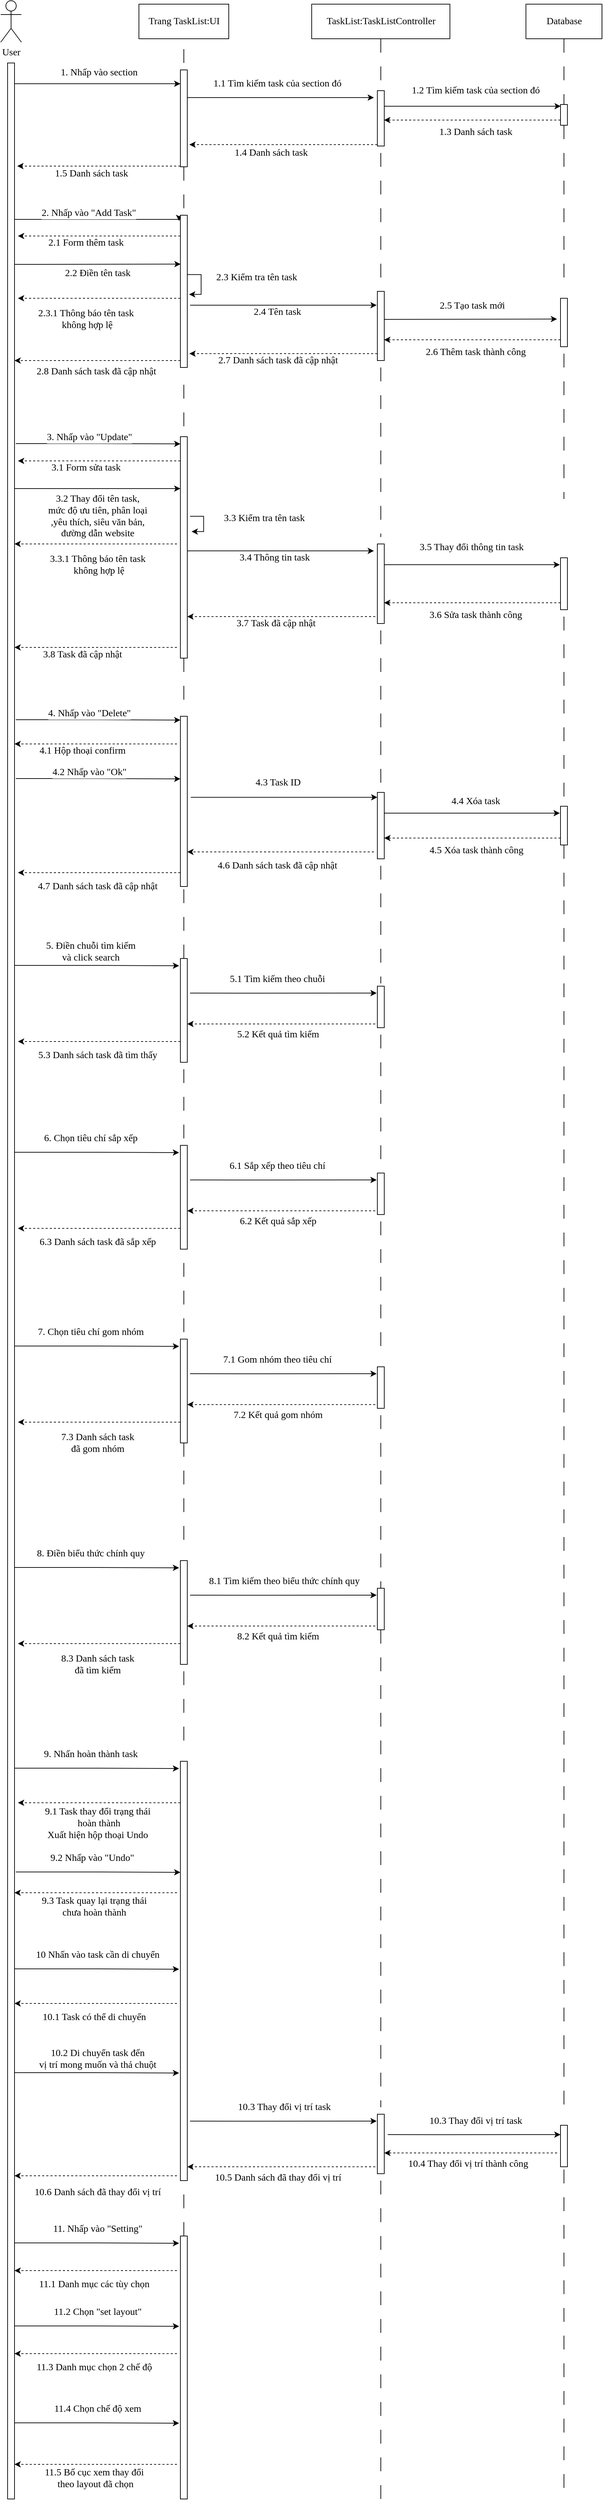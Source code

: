 <mxfile version="13.10.0" type="google"><diagram id="oH6InZsteaYxzevQTh1Y" name="Page-1"><mxGraphModel dx="1323" dy="702" grid="1" gridSize="10" guides="1" tooltips="1" connect="1" arrows="1" fold="1" page="1" pageScale="1" pageWidth="827" pageHeight="1169" math="0" shadow="0"><root><mxCell id="0"/><mxCell id="1" parent="0"/><mxCell id="gBEN8tyaQ1aY2pG-gv04-1" value="User" style="shape=umlActor;verticalLabelPosition=bottom;verticalAlign=top;html=1;outlineConnect=0;fontFamily=Verdana;fontSize=14;" parent="1" vertex="1"><mxGeometry x="140" y="40" width="30" height="60" as="geometry"/></mxCell><mxCell id="gBEN8tyaQ1aY2pG-gv04-9" style="edgeStyle=orthogonalEdgeStyle;rounded=0;orthogonalLoop=1;jettySize=auto;html=1;fontFamily=Verdana;fontSize=14;" parent="1" edge="1"><mxGeometry relative="1" as="geometry"><mxPoint x="400" y="160" as="targetPoint"/><Array as="points"><mxPoint x="260" y="160"/><mxPoint x="260" y="160"/></Array><mxPoint x="160" y="160" as="sourcePoint"/></mxGeometry></mxCell><mxCell id="gBEN8tyaQ1aY2pG-gv04-10" value="1. Nhấp vào section" style="edgeLabel;html=1;align=center;verticalAlign=middle;resizable=0;points=[];fontFamily=Verdana;fontSize=14;" parent="gBEN8tyaQ1aY2pG-gv04-9" vertex="1" connectable="0"><mxGeometry x="-0.185" y="3" relative="1" as="geometry"><mxPoint x="23.33" y="-13.5" as="offset"/></mxGeometry></mxCell><mxCell id="gBEN8tyaQ1aY2pG-gv04-31" style="edgeStyle=orthogonalEdgeStyle;rounded=0;orthogonalLoop=1;jettySize=auto;html=1;entryX=-0.189;entryY=0.038;entryDx=0;entryDy=0;entryPerimeter=0;fontFamily=Verdana;fontSize=14;" parent="1" source="gBEN8tyaQ1aY2pG-gv04-2" target="gBEN8tyaQ1aY2pG-gv04-30" edge="1"><mxGeometry relative="1" as="geometry"><Array as="points"><mxPoint x="280" y="356"/><mxPoint x="280" y="356"/></Array></mxGeometry></mxCell><mxCell id="gBEN8tyaQ1aY2pG-gv04-32" value="2. Nhấp vào &quot;Add Task&quot;" style="edgeLabel;html=1;align=center;verticalAlign=middle;resizable=0;points=[];fontFamily=Verdana;fontSize=14;" parent="gBEN8tyaQ1aY2pG-gv04-31" vertex="1" connectable="0"><mxGeometry x="-0.113" y="-2" relative="1" as="geometry"><mxPoint y="-11.02" as="offset"/></mxGeometry></mxCell><mxCell id="gBEN8tyaQ1aY2pG-gv04-36" style="edgeStyle=orthogonalEdgeStyle;rounded=0;orthogonalLoop=1;jettySize=auto;html=1;entryX=0.033;entryY=0.321;entryDx=0;entryDy=0;entryPerimeter=0;fontFamily=Verdana;fontSize=14;" parent="1" source="gBEN8tyaQ1aY2pG-gv04-2" target="gBEN8tyaQ1aY2pG-gv04-30" edge="1"><mxGeometry relative="1" as="geometry"><Array as="points"><mxPoint x="190" y="421"/><mxPoint x="190" y="421"/></Array></mxGeometry></mxCell><mxCell id="gBEN8tyaQ1aY2pG-gv04-37" value="2.2 Điền tên task" style="edgeLabel;html=1;align=center;verticalAlign=middle;resizable=0;points=[];fontFamily=Verdana;fontSize=14;" parent="gBEN8tyaQ1aY2pG-gv04-36" vertex="1" connectable="0"><mxGeometry x="0.156" y="3" relative="1" as="geometry"><mxPoint x="-19.17" y="15.98" as="offset"/></mxGeometry></mxCell><mxCell id="gBEN8tyaQ1aY2pG-gv04-2" value="" style="html=1;points=[];perimeter=orthogonalPerimeter;fontFamily=Verdana;fontSize=14;" parent="1" vertex="1"><mxGeometry x="150" y="130" width="10" height="3520" as="geometry"/></mxCell><mxCell id="gBEN8tyaQ1aY2pG-gv04-3" value="Trang TaskList:UI" style="html=1;fontFamily=Verdana;fontSize=14;" parent="1" vertex="1"><mxGeometry x="340" y="45" width="130" height="50" as="geometry"/></mxCell><mxCell id="gBEN8tyaQ1aY2pG-gv04-4" value="TaskList:TaskListController" style="html=1;fontFamily=Verdana;fontSize=14;" parent="1" vertex="1"><mxGeometry x="590" y="45" width="200" height="50" as="geometry"/></mxCell><mxCell id="gBEN8tyaQ1aY2pG-gv04-5" value="Database" style="html=1;fontFamily=Verdana;fontSize=14;" parent="1" vertex="1"><mxGeometry x="900" y="45" width="110" height="50" as="geometry"/></mxCell><mxCell id="gBEN8tyaQ1aY2pG-gv04-6" value="" style="line;strokeWidth=1;direction=south;html=1;dashed=1;dashPattern=20 20;fontFamily=Verdana;fontSize=14;" parent="1" vertex="1"><mxGeometry x="400" y="110" width="10" height="20" as="geometry"/></mxCell><mxCell id="gBEN8tyaQ1aY2pG-gv04-16" style="edgeStyle=orthogonalEdgeStyle;rounded=0;orthogonalLoop=1;jettySize=auto;html=1;fontFamily=Verdana;fontSize=14;" parent="1" source="gBEN8tyaQ1aY2pG-gv04-7" edge="1"><mxGeometry relative="1" as="geometry"><mxPoint x="680" y="180" as="targetPoint"/><Array as="points"><mxPoint x="500" y="180"/><mxPoint x="500" y="180"/></Array></mxGeometry></mxCell><mxCell id="gBEN8tyaQ1aY2pG-gv04-17" value="1.1 Tìm kiếm task của&amp;nbsp;section đó" style="edgeLabel;html=1;align=center;verticalAlign=middle;resizable=0;points=[];fontFamily=Verdana;fontSize=14;" parent="gBEN8tyaQ1aY2pG-gv04-16" vertex="1" connectable="0"><mxGeometry x="-0.195" y="-1" relative="1" as="geometry"><mxPoint x="21.67" y="-21" as="offset"/></mxGeometry></mxCell><mxCell id="gBEN8tyaQ1aY2pG-gv04-25" style="edgeStyle=orthogonalEdgeStyle;rounded=0;orthogonalLoop=1;jettySize=auto;html=1;dashed=1;fontFamily=Verdana;fontSize=14;" parent="1" source="gBEN8tyaQ1aY2pG-gv04-7" edge="1"><mxGeometry relative="1" as="geometry"><mxPoint x="164" y="279" as="targetPoint"/><Array as="points"><mxPoint x="340" y="279"/><mxPoint x="340" y="279"/></Array></mxGeometry></mxCell><mxCell id="gBEN8tyaQ1aY2pG-gv04-26" value="1.5 Danh sách task" style="edgeLabel;html=1;align=center;verticalAlign=middle;resizable=0;points=[];fontFamily=Verdana;fontSize=14;" parent="gBEN8tyaQ1aY2pG-gv04-25" vertex="1" connectable="0"><mxGeometry x="0.203" y="-1" relative="1" as="geometry"><mxPoint x="12.5" y="12.02" as="offset"/></mxGeometry></mxCell><mxCell id="gBEN8tyaQ1aY2pG-gv04-7" value="" style="html=1;points=[];perimeter=orthogonalPerimeter;fontFamily=Verdana;fontSize=14;" parent="1" vertex="1"><mxGeometry x="400" y="140" width="10" height="140" as="geometry"/></mxCell><mxCell id="gBEN8tyaQ1aY2pG-gv04-11" value="" style="line;strokeWidth=1;direction=south;html=1;dashed=1;dashPattern=20 20;fontFamily=Verdana;fontSize=14;" parent="1" vertex="1"><mxGeometry x="685" y="95" width="10" height="75" as="geometry"/></mxCell><mxCell id="gBEN8tyaQ1aY2pG-gv04-13" value="" style="line;strokeWidth=1;direction=south;html=1;dashed=1;dashPattern=20 20;fontFamily=Verdana;fontSize=14;" parent="1" vertex="1"><mxGeometry x="950" y="95" width="10" height="95" as="geometry"/></mxCell><mxCell id="gBEN8tyaQ1aY2pG-gv04-19" style="edgeStyle=orthogonalEdgeStyle;rounded=0;orthogonalLoop=1;jettySize=auto;html=1;entryX=0.033;entryY=0.083;entryDx=0;entryDy=0;entryPerimeter=0;fontFamily=Verdana;fontSize=14;" parent="1" source="gBEN8tyaQ1aY2pG-gv04-15" target="gBEN8tyaQ1aY2pG-gv04-18" edge="1"><mxGeometry relative="1" as="geometry"><Array as="points"><mxPoint x="823" y="192"/></Array></mxGeometry></mxCell><mxCell id="gBEN8tyaQ1aY2pG-gv04-20" value="1.2 Tìm kiếm task của section đó" style="edgeLabel;html=1;align=center;verticalAlign=middle;resizable=0;points=[];fontFamily=Verdana;fontSize=14;" parent="gBEN8tyaQ1aY2pG-gv04-19" vertex="1" connectable="0"><mxGeometry x="0.165" y="4" relative="1" as="geometry"><mxPoint x="-16.33" y="-18.5" as="offset"/></mxGeometry></mxCell><mxCell id="gBEN8tyaQ1aY2pG-gv04-23" style="edgeStyle=orthogonalEdgeStyle;rounded=0;orthogonalLoop=1;jettySize=auto;html=1;dashed=1;fontFamily=Verdana;fontSize=14;" parent="1" source="gBEN8tyaQ1aY2pG-gv04-15" edge="1"><mxGeometry relative="1" as="geometry"><mxPoint x="413" y="248" as="targetPoint"/><Array as="points"><mxPoint x="620" y="248"/><mxPoint x="620" y="248"/></Array></mxGeometry></mxCell><mxCell id="gBEN8tyaQ1aY2pG-gv04-24" value="1.4 Danh sách task" style="edgeLabel;html=1;align=center;verticalAlign=middle;resizable=0;points=[];fontFamily=Verdana;fontSize=14;" parent="gBEN8tyaQ1aY2pG-gv04-23" vertex="1" connectable="0"><mxGeometry x="0.137" y="2" relative="1" as="geometry"><mxPoint y="10" as="offset"/></mxGeometry></mxCell><mxCell id="gBEN8tyaQ1aY2pG-gv04-15" value="" style="html=1;points=[];perimeter=orthogonalPerimeter;fontFamily=Verdana;fontSize=14;" parent="1" vertex="1"><mxGeometry x="685" y="170" width="10" height="80" as="geometry"/></mxCell><mxCell id="gBEN8tyaQ1aY2pG-gv04-21" style="edgeStyle=orthogonalEdgeStyle;rounded=0;orthogonalLoop=1;jettySize=auto;html=1;entryX=0.978;entryY=0.531;entryDx=0;entryDy=0;entryPerimeter=0;dashed=1;fontFamily=Verdana;fontSize=14;" parent="1" source="gBEN8tyaQ1aY2pG-gv04-18" target="gBEN8tyaQ1aY2pG-gv04-15" edge="1"><mxGeometry relative="1" as="geometry"><Array as="points"><mxPoint x="823" y="212"/></Array></mxGeometry></mxCell><mxCell id="gBEN8tyaQ1aY2pG-gv04-22" value="1.3 Danh sách task" style="edgeLabel;html=1;align=center;verticalAlign=middle;resizable=0;points=[];fontFamily=Verdana;fontSize=14;" parent="gBEN8tyaQ1aY2pG-gv04-21" vertex="1" connectable="0"><mxGeometry x="-0.167" y="2" relative="1" as="geometry"><mxPoint x="-16.33" y="15.5" as="offset"/></mxGeometry></mxCell><mxCell id="gBEN8tyaQ1aY2pG-gv04-18" value="" style="html=1;points=[];perimeter=orthogonalPerimeter;fontFamily=Verdana;fontSize=14;" parent="1" vertex="1"><mxGeometry x="950" y="190" width="10" height="30" as="geometry"/></mxCell><mxCell id="gBEN8tyaQ1aY2pG-gv04-27" value="" style="line;strokeWidth=1;direction=south;html=1;dashed=1;dashPattern=20 20;fontFamily=Verdana;fontSize=14;" parent="1" vertex="1"><mxGeometry x="400" y="280" width="10" height="75" as="geometry"/></mxCell><mxCell id="gBEN8tyaQ1aY2pG-gv04-28" value="" style="line;strokeWidth=1;direction=south;html=1;dashed=1;dashPattern=20 20;fontFamily=Verdana;fontSize=14;" parent="1" vertex="1"><mxGeometry x="685" y="260" width="10" height="180" as="geometry"/></mxCell><mxCell id="gBEN8tyaQ1aY2pG-gv04-29" value="" style="line;strokeWidth=1;direction=south;html=1;dashed=1;dashPattern=20 20;fontFamily=Verdana;fontSize=14;" parent="1" vertex="1"><mxGeometry x="950" y="220" width="10" height="230" as="geometry"/></mxCell><mxCell id="gBEN8tyaQ1aY2pG-gv04-34" style="edgeStyle=orthogonalEdgeStyle;rounded=0;orthogonalLoop=1;jettySize=auto;html=1;dashed=1;fontFamily=Verdana;fontSize=14;" parent="1" source="gBEN8tyaQ1aY2pG-gv04-30" edge="1"><mxGeometry relative="1" as="geometry"><mxPoint x="165" y="380" as="targetPoint"/><Array as="points"><mxPoint x="165" y="380"/></Array></mxGeometry></mxCell><mxCell id="gBEN8tyaQ1aY2pG-gv04-35" value="2.1 Form thêm task" style="edgeLabel;html=1;align=center;verticalAlign=middle;resizable=0;points=[];fontFamily=Verdana;fontSize=14;" parent="gBEN8tyaQ1aY2pG-gv04-34" vertex="1" connectable="0"><mxGeometry x="0.164" y="2" relative="1" as="geometry"><mxPoint y="8" as="offset"/></mxGeometry></mxCell><mxCell id="gBEN8tyaQ1aY2pG-gv04-43" style="edgeStyle=orthogonalEdgeStyle;rounded=0;orthogonalLoop=1;jettySize=auto;html=1;fontFamily=Verdana;fontSize=14;" parent="1" edge="1"><mxGeometry relative="1" as="geometry"><mxPoint x="684" y="480" as="targetPoint"/><Array as="points"><mxPoint x="484" y="480"/><mxPoint x="484" y="480"/></Array><mxPoint x="414" y="480" as="sourcePoint"/></mxGeometry></mxCell><mxCell id="gBEN8tyaQ1aY2pG-gv04-44" value="2.4 Tên task" style="edgeLabel;html=1;align=center;verticalAlign=middle;resizable=0;points=[];fontFamily=Verdana;fontSize=14;" parent="gBEN8tyaQ1aY2pG-gv04-43" vertex="1" connectable="0"><mxGeometry x="-0.125" y="3" relative="1" as="geometry"><mxPoint x="7.5" y="13" as="offset"/></mxGeometry></mxCell><mxCell id="gBEN8tyaQ1aY2pG-gv04-48" style="edgeStyle=orthogonalEdgeStyle;rounded=0;orthogonalLoop=1;jettySize=auto;html=1;dashed=1;fontFamily=Verdana;fontSize=14;" parent="1" edge="1"><mxGeometry relative="1" as="geometry"><mxPoint x="160" y="560" as="targetPoint"/><Array as="points"><mxPoint x="346" y="560"/><mxPoint x="346" y="560"/></Array><mxPoint x="400" y="560" as="sourcePoint"/></mxGeometry></mxCell><mxCell id="gBEN8tyaQ1aY2pG-gv04-49" value="2.8 Danh sách task đã cập nhật" style="edgeLabel;html=1;align=center;verticalAlign=middle;resizable=0;points=[];fontFamily=Verdana;fontSize=14;" parent="gBEN8tyaQ1aY2pG-gv04-48" vertex="1" connectable="0"><mxGeometry x="0.1" y="2" relative="1" as="geometry"><mxPoint x="10" y="14.09" as="offset"/></mxGeometry></mxCell><mxCell id="gBEN8tyaQ1aY2pG-gv04-30" value="" style="html=1;points=[];perimeter=orthogonalPerimeter;fontFamily=Verdana;fontSize=14;" parent="1" vertex="1"><mxGeometry x="400" y="350" width="10" height="220" as="geometry"/></mxCell><mxCell id="gBEN8tyaQ1aY2pG-gv04-38" style="edgeStyle=orthogonalEdgeStyle;rounded=0;orthogonalLoop=1;jettySize=auto;html=1;exitX=1.033;exitY=0.39;exitDx=0;exitDy=0;exitPerimeter=0;entryX=1.256;entryY=0.52;entryDx=0;entryDy=0;entryPerimeter=0;fontFamily=Verdana;fontSize=14;" parent="1" source="gBEN8tyaQ1aY2pG-gv04-30" target="gBEN8tyaQ1aY2pG-gv04-30" edge="1"><mxGeometry relative="1" as="geometry"><Array as="points"><mxPoint x="430" y="436"/><mxPoint x="430" y="464"/></Array></mxGeometry></mxCell><mxCell id="gBEN8tyaQ1aY2pG-gv04-39" value="2.3 Kiểm tra tên task" style="edgeLabel;html=1;align=center;verticalAlign=middle;resizable=0;points=[];fontFamily=Verdana;fontSize=14;" parent="gBEN8tyaQ1aY2pG-gv04-38" vertex="1" connectable="0"><mxGeometry x="-0.424" y="-3" relative="1" as="geometry"><mxPoint x="80.67" y="1.2" as="offset"/></mxGeometry></mxCell><mxCell id="gBEN8tyaQ1aY2pG-gv04-45" style="edgeStyle=orthogonalEdgeStyle;rounded=0;orthogonalLoop=1;jettySize=auto;html=1;fontFamily=Verdana;fontSize=14;" parent="1" edge="1"><mxGeometry relative="1" as="geometry"><mxPoint x="945" y="500" as="targetPoint"/><Array as="points"><mxPoint x="945" y="500"/></Array><mxPoint x="695" y="500.5" as="sourcePoint"/></mxGeometry></mxCell><mxCell id="gBEN8tyaQ1aY2pG-gv04-47" value="2.5 Tạo task mới" style="edgeLabel;html=1;align=center;verticalAlign=middle;resizable=0;points=[];fontFamily=Verdana;fontSize=14;" parent="gBEN8tyaQ1aY2pG-gv04-45" vertex="1" connectable="0"><mxGeometry x="-0.096" y="-1" relative="1" as="geometry"><mxPoint x="14" y="-21" as="offset"/></mxGeometry></mxCell><mxCell id="gBEN8tyaQ1aY2pG-gv04-40" value="" style="html=1;points=[];perimeter=orthogonalPerimeter;fontFamily=Verdana;fontSize=14;" parent="1" vertex="1"><mxGeometry x="685" y="460" width="10" height="100" as="geometry"/></mxCell><mxCell id="gBEN8tyaQ1aY2pG-gv04-41" value="" style="html=1;points=[];perimeter=orthogonalPerimeter;fontFamily=Verdana;fontSize=14;" parent="1" vertex="1"><mxGeometry x="950" y="470" width="10" height="70" as="geometry"/></mxCell><mxCell id="gBEN8tyaQ1aY2pG-gv04-50" value="" style="line;strokeWidth=1;direction=south;html=1;dashed=1;dashPattern=20 20;fontFamily=Verdana;fontSize=14;" parent="1" vertex="1"><mxGeometry x="400" y="595" width="10" height="75" as="geometry"/></mxCell><mxCell id="gBEN8tyaQ1aY2pG-gv04-51" value="" style="line;strokeWidth=1;direction=south;html=1;dashed=1;dashPattern=20 20;fontFamily=Verdana;fontSize=14;" parent="1" vertex="1"><mxGeometry x="685" y="570" width="10" height="245" as="geometry"/></mxCell><mxCell id="gBEN8tyaQ1aY2pG-gv04-52" value="" style="line;strokeWidth=1;direction=south;html=1;dashed=1;dashPattern=20 20;fontFamily=Verdana;fontSize=14;" parent="1" vertex="1"><mxGeometry x="950" y="550" width="10" height="210" as="geometry"/></mxCell><mxCell id="gBEN8tyaQ1aY2pG-gv04-53" value="" style="html=1;points=[];perimeter=orthogonalPerimeter;fontFamily=Verdana;fontSize=14;" parent="1" vertex="1"><mxGeometry x="400" y="670" width="10" height="320" as="geometry"/></mxCell><mxCell id="gBEN8tyaQ1aY2pG-gv04-54" style="edgeStyle=orthogonalEdgeStyle;rounded=0;orthogonalLoop=1;jettySize=auto;html=1;entryX=-0.189;entryY=0.038;entryDx=0;entryDy=0;entryPerimeter=0;fontFamily=Verdana;fontSize=14;" parent="1" edge="1"><mxGeometry relative="1" as="geometry"><mxPoint x="161.89" y="680.0" as="sourcePoint"/><mxPoint x="400.0" y="680.46" as="targetPoint"/><Array as="points"><mxPoint x="281.89" y="680"/><mxPoint x="281.89" y="680"/></Array></mxGeometry></mxCell><mxCell id="gBEN8tyaQ1aY2pG-gv04-55" value="3. Nhấp vào &quot;Update&quot;" style="edgeLabel;html=1;align=center;verticalAlign=middle;resizable=0;points=[];fontFamily=Verdana;fontSize=14;" parent="gBEN8tyaQ1aY2pG-gv04-54" vertex="1" connectable="0"><mxGeometry x="-0.113" y="-2" relative="1" as="geometry"><mxPoint y="-11.02" as="offset"/></mxGeometry></mxCell><mxCell id="gBEN8tyaQ1aY2pG-gv04-56" style="edgeStyle=orthogonalEdgeStyle;rounded=0;orthogonalLoop=1;jettySize=auto;html=1;dashed=1;fontFamily=Verdana;fontSize=14;" parent="1" edge="1"><mxGeometry relative="1" as="geometry"><mxPoint x="400" y="705" as="sourcePoint"/><mxPoint x="165" y="705" as="targetPoint"/><Array as="points"><mxPoint x="165" y="705"/></Array></mxGeometry></mxCell><mxCell id="gBEN8tyaQ1aY2pG-gv04-57" value="3.1 Form sửa task" style="edgeLabel;html=1;align=center;verticalAlign=middle;resizable=0;points=[];fontFamily=Verdana;fontSize=14;" parent="gBEN8tyaQ1aY2pG-gv04-56" vertex="1" connectable="0"><mxGeometry x="0.164" y="2" relative="1" as="geometry"><mxPoint y="8" as="offset"/></mxGeometry></mxCell><mxCell id="gBEN8tyaQ1aY2pG-gv04-58" style="edgeStyle=orthogonalEdgeStyle;rounded=0;orthogonalLoop=1;jettySize=auto;html=1;entryX=0.033;entryY=0.321;entryDx=0;entryDy=0;entryPerimeter=0;fontFamily=Verdana;fontSize=14;" parent="1" edge="1"><mxGeometry relative="1" as="geometry"><mxPoint x="159.67" y="745.013" as="sourcePoint"/><mxPoint x="400.0" y="745" as="targetPoint"/><Array as="points"><mxPoint x="229.67" y="745.43"/></Array></mxGeometry></mxCell><mxCell id="gBEN8tyaQ1aY2pG-gv04-59" value="3.2 Thay đổi tên task, &lt;br&gt;mức độ ưu tiên, phân loại&lt;br style=&quot;font-size: 14px&quot;&gt;,yêu thích, siêu văn bản, &lt;br&gt;đường dẫn website" style="edgeLabel;html=1;align=center;verticalAlign=middle;resizable=0;points=[];fontFamily=Verdana;fontSize=14;" parent="gBEN8tyaQ1aY2pG-gv04-58" vertex="1" connectable="0"><mxGeometry x="0.156" y="3" relative="1" as="geometry"><mxPoint x="-19.17" y="43" as="offset"/></mxGeometry></mxCell><mxCell id="gBEN8tyaQ1aY2pG-gv04-60" style="edgeStyle=orthogonalEdgeStyle;rounded=0;orthogonalLoop=1;jettySize=auto;html=1;exitX=1.033;exitY=0.39;exitDx=0;exitDy=0;exitPerimeter=0;entryX=1.256;entryY=0.52;entryDx=0;entryDy=0;entryPerimeter=0;fontFamily=Verdana;fontSize=14;" parent="1" edge="1"><mxGeometry relative="1" as="geometry"><mxPoint x="414.0" y="785" as="sourcePoint"/><mxPoint x="416.23" y="807.1" as="targetPoint"/><Array as="points"><mxPoint x="433.67" y="784.7"/><mxPoint x="433.67" y="806.7"/></Array></mxGeometry></mxCell><mxCell id="gBEN8tyaQ1aY2pG-gv04-61" value="3.3 Kiểm tra tên task" style="edgeLabel;html=1;align=center;verticalAlign=middle;resizable=0;points=[];fontFamily=Verdana;fontSize=14;" parent="gBEN8tyaQ1aY2pG-gv04-60" vertex="1" connectable="0"><mxGeometry x="-0.424" y="-3" relative="1" as="geometry"><mxPoint x="89.33" y="-0.5" as="offset"/></mxGeometry></mxCell><mxCell id="gBEN8tyaQ1aY2pG-gv04-62" style="edgeStyle=orthogonalEdgeStyle;rounded=0;orthogonalLoop=1;jettySize=auto;html=1;fontFamily=Verdana;fontSize=14;" parent="1" edge="1"><mxGeometry relative="1" as="geometry"><mxPoint x="410" y="835.01" as="sourcePoint"/><mxPoint x="680" y="835" as="targetPoint"/><Array as="points"><mxPoint x="480" y="835.01"/><mxPoint x="480" y="835.01"/></Array></mxGeometry></mxCell><mxCell id="gBEN8tyaQ1aY2pG-gv04-63" value="3.4 Thông tin task" style="edgeLabel;html=1;align=center;verticalAlign=middle;resizable=0;points=[];fontFamily=Verdana;fontSize=14;" parent="gBEN8tyaQ1aY2pG-gv04-62" vertex="1" connectable="0"><mxGeometry x="-0.125" y="3" relative="1" as="geometry"><mxPoint x="7.5" y="13" as="offset"/></mxGeometry></mxCell><mxCell id="gBEN8tyaQ1aY2pG-gv04-66" value="" style="html=1;points=[];perimeter=orthogonalPerimeter;fontFamily=Verdana;fontSize=14;" parent="1" vertex="1"><mxGeometry x="685" y="825" width="10" height="115" as="geometry"/></mxCell><mxCell id="gBEN8tyaQ1aY2pG-gv04-67" value="" style="html=1;points=[];perimeter=orthogonalPerimeter;fontFamily=Verdana;fontSize=14;" parent="1" vertex="1"><mxGeometry x="950" y="845" width="10" height="75" as="geometry"/></mxCell><mxCell id="gBEN8tyaQ1aY2pG-gv04-69" style="edgeStyle=orthogonalEdgeStyle;rounded=0;orthogonalLoop=1;jettySize=auto;html=1;fontFamily=Verdana;fontSize=14;" parent="1" edge="1"><mxGeometry relative="1" as="geometry"><mxPoint x="695" y="855" as="sourcePoint"/><mxPoint x="949" y="855" as="targetPoint"/><Array as="points"><mxPoint x="949" y="855"/></Array></mxGeometry></mxCell><mxCell id="gBEN8tyaQ1aY2pG-gv04-70" value="3.5 Thay đổi thông tin task" style="edgeLabel;html=1;align=center;verticalAlign=middle;resizable=0;points=[];fontFamily=Verdana;fontSize=14;" parent="gBEN8tyaQ1aY2pG-gv04-69" vertex="1" connectable="0"><mxGeometry x="-0.096" y="-1" relative="1" as="geometry"><mxPoint x="10.35" y="-26" as="offset"/></mxGeometry></mxCell><mxCell id="gBEN8tyaQ1aY2pG-gv04-71" style="edgeStyle=orthogonalEdgeStyle;rounded=0;orthogonalLoop=1;jettySize=auto;html=1;dashed=1;fontFamily=Verdana;fontSize=14;" parent="1" edge="1"><mxGeometry relative="1" as="geometry"><mxPoint x="395" y="974.5" as="sourcePoint"/><mxPoint x="160" y="974.5" as="targetPoint"/><Array as="points"><mxPoint x="160" y="974.5"/></Array></mxGeometry></mxCell><mxCell id="gBEN8tyaQ1aY2pG-gv04-72" value="3.8 Task đã cập nhật" style="edgeLabel;html=1;align=center;verticalAlign=middle;resizable=0;points=[];fontFamily=Verdana;fontSize=14;" parent="gBEN8tyaQ1aY2pG-gv04-71" vertex="1" connectable="0"><mxGeometry x="0.164" y="2" relative="1" as="geometry"><mxPoint y="8" as="offset"/></mxGeometry></mxCell><mxCell id="gBEN8tyaQ1aY2pG-gv04-73" value="" style="line;strokeWidth=1;direction=south;html=1;dashed=1;dashPattern=20 20;fontFamily=Verdana;fontSize=14;" parent="1" vertex="1"><mxGeometry x="400" y="990" width="10" height="75" as="geometry"/></mxCell><mxCell id="gBEN8tyaQ1aY2pG-gv04-74" value="" style="html=1;points=[];perimeter=orthogonalPerimeter;fontFamily=Verdana;fontSize=14;" parent="1" vertex="1"><mxGeometry x="400" y="1074.02" width="10" height="245.98" as="geometry"/></mxCell><mxCell id="gBEN8tyaQ1aY2pG-gv04-75" style="edgeStyle=orthogonalEdgeStyle;rounded=0;orthogonalLoop=1;jettySize=auto;html=1;entryX=-0.189;entryY=0.038;entryDx=0;entryDy=0;entryPerimeter=0;fontFamily=Verdana;fontSize=14;" parent="1" edge="1"><mxGeometry relative="1" as="geometry"><mxPoint x="161.89" y="1079.02" as="sourcePoint"/><mxPoint x="400" y="1079.48" as="targetPoint"/><Array as="points"><mxPoint x="281.89" y="1079.02"/><mxPoint x="281.89" y="1079.02"/></Array></mxGeometry></mxCell><mxCell id="gBEN8tyaQ1aY2pG-gv04-76" value="4. Nhấp vào &quot;Delete&quot;" style="edgeLabel;html=1;align=center;verticalAlign=middle;resizable=0;points=[];fontFamily=Verdana;fontSize=14;" parent="gBEN8tyaQ1aY2pG-gv04-75" vertex="1" connectable="0"><mxGeometry x="-0.113" y="-2" relative="1" as="geometry"><mxPoint y="-11.02" as="offset"/></mxGeometry></mxCell><mxCell id="gBEN8tyaQ1aY2pG-gv04-77" style="edgeStyle=orthogonalEdgeStyle;rounded=0;orthogonalLoop=1;jettySize=auto;html=1;dashed=1;fontFamily=Verdana;fontSize=14;" parent="1" edge="1"><mxGeometry relative="1" as="geometry"><mxPoint x="395" y="1114.02" as="sourcePoint"/><mxPoint x="160" y="1114.02" as="targetPoint"/><Array as="points"><mxPoint x="160" y="1114.02"/></Array></mxGeometry></mxCell><mxCell id="gBEN8tyaQ1aY2pG-gv04-78" value="4.1 Hộp thoại confirm" style="edgeLabel;html=1;align=center;verticalAlign=middle;resizable=0;points=[];fontFamily=Verdana;fontSize=14;" parent="gBEN8tyaQ1aY2pG-gv04-77" vertex="1" connectable="0"><mxGeometry x="0.164" y="2" relative="1" as="geometry"><mxPoint y="8" as="offset"/></mxGeometry></mxCell><mxCell id="gBEN8tyaQ1aY2pG-gv04-79" style="edgeStyle=orthogonalEdgeStyle;rounded=0;orthogonalLoop=1;jettySize=auto;html=1;entryX=-0.189;entryY=0.038;entryDx=0;entryDy=0;entryPerimeter=0;fontFamily=Verdana;fontSize=14;" parent="1" edge="1"><mxGeometry relative="1" as="geometry"><mxPoint x="161.89" y="1164.02" as="sourcePoint"/><mxPoint x="400" y="1164.48" as="targetPoint"/><Array as="points"><mxPoint x="281.89" y="1164.02"/><mxPoint x="281.89" y="1164.02"/></Array></mxGeometry></mxCell><mxCell id="gBEN8tyaQ1aY2pG-gv04-80" value="4.2 Nhấp vào &quot;Ok&quot;" style="edgeLabel;html=1;align=center;verticalAlign=middle;resizable=0;points=[];fontFamily=Verdana;fontSize=14;" parent="gBEN8tyaQ1aY2pG-gv04-79" vertex="1" connectable="0"><mxGeometry x="-0.113" y="-2" relative="1" as="geometry"><mxPoint y="-11.02" as="offset"/></mxGeometry></mxCell><mxCell id="en__77beJ7SvEC3r9XGY-1" style="edgeStyle=orthogonalEdgeStyle;rounded=0;orthogonalLoop=1;jettySize=auto;html=1;fontFamily=Verdana;fontSize=14;" parent="1" edge="1"><mxGeometry relative="1" as="geometry"><mxPoint x="415" y="1191.11" as="sourcePoint"/><mxPoint x="685" y="1191.1" as="targetPoint"/><Array as="points"><mxPoint x="485" y="1191.11"/><mxPoint x="485" y="1191.11"/></Array></mxGeometry></mxCell><mxCell id="en__77beJ7SvEC3r9XGY-2" value="4.3 Task ID" style="edgeLabel;html=1;align=center;verticalAlign=middle;resizable=0;points=[];fontFamily=Verdana;fontSize=14;" parent="en__77beJ7SvEC3r9XGY-1" vertex="1" connectable="0"><mxGeometry x="-0.125" y="3" relative="1" as="geometry"><mxPoint x="7.5" y="-18.1" as="offset"/></mxGeometry></mxCell><mxCell id="en__77beJ7SvEC3r9XGY-3" value="" style="line;strokeWidth=1;direction=south;html=1;dashed=1;dashPattern=20 20;fontFamily=Verdana;fontSize=14;" parent="1" vertex="1"><mxGeometry x="685" y="950" width="10" height="234.02" as="geometry"/></mxCell><mxCell id="en__77beJ7SvEC3r9XGY-5" value="" style="html=1;points=[];perimeter=orthogonalPerimeter;fontFamily=Verdana;fontSize=14;" parent="1" vertex="1"><mxGeometry x="685" y="1184.02" width="10" height="95.98" as="geometry"/></mxCell><mxCell id="en__77beJ7SvEC3r9XGY-6" style="edgeStyle=orthogonalEdgeStyle;rounded=0;orthogonalLoop=1;jettySize=auto;html=1;fontFamily=Verdana;fontSize=14;" parent="1" edge="1"><mxGeometry relative="1" as="geometry"><mxPoint x="695" y="1214.02" as="sourcePoint"/><mxPoint x="949" y="1214.02" as="targetPoint"/><Array as="points"><mxPoint x="949" y="1214.02"/></Array></mxGeometry></mxCell><mxCell id="en__77beJ7SvEC3r9XGY-7" value="4.4 Xóa task" style="edgeLabel;html=1;align=center;verticalAlign=middle;resizable=0;points=[];fontFamily=Verdana;fontSize=14;" parent="en__77beJ7SvEC3r9XGY-6" vertex="1" connectable="0"><mxGeometry x="-0.096" y="-1" relative="1" as="geometry"><mxPoint x="17" y="-18" as="offset"/></mxGeometry></mxCell><mxCell id="en__77beJ7SvEC3r9XGY-8" value="" style="html=1;points=[];perimeter=orthogonalPerimeter;fontFamily=Verdana;fontSize=14;" parent="1" vertex="1"><mxGeometry x="950" y="1204.02" width="10" height="55.98" as="geometry"/></mxCell><mxCell id="en__77beJ7SvEC3r9XGY-9" value="" style="line;strokeWidth=1;direction=south;html=1;dashed=1;dashPattern=20 20;fontFamily=Verdana;fontSize=14;" parent="1" vertex="1"><mxGeometry x="950" y="930" width="10" height="270" as="geometry"/></mxCell><mxCell id="en__77beJ7SvEC3r9XGY-10" style="edgeStyle=orthogonalEdgeStyle;rounded=0;orthogonalLoop=1;jettySize=auto;html=1;dashed=1;fontFamily=Verdana;fontSize=14;" parent="1" edge="1"><mxGeometry relative="1" as="geometry"><mxPoint x="400" y="1300.02" as="sourcePoint"/><mxPoint x="165" y="1300.02" as="targetPoint"/><Array as="points"><mxPoint x="165" y="1300.02"/></Array></mxGeometry></mxCell><mxCell id="en__77beJ7SvEC3r9XGY-11" value="4.7 Danh sách task đã cập nhật" style="edgeLabel;html=1;align=center;verticalAlign=middle;resizable=0;points=[];fontFamily=Verdana;fontSize=14;" parent="en__77beJ7SvEC3r9XGY-10" vertex="1" connectable="0"><mxGeometry x="0.164" y="2" relative="1" as="geometry"><mxPoint x="16.67" y="18" as="offset"/></mxGeometry></mxCell><mxCell id="en__77beJ7SvEC3r9XGY-12" value="" style="line;strokeWidth=1;direction=south;html=1;dashed=1;dashPattern=20 20;fontFamily=Verdana;fontSize=14;" parent="1" vertex="1"><mxGeometry x="400" y="1324.04" width="10" height="100" as="geometry"/></mxCell><mxCell id="en__77beJ7SvEC3r9XGY-13" value="" style="line;strokeWidth=1;direction=south;html=1;dashed=1;dashPattern=20 20;fontFamily=Verdana;fontSize=14;" parent="1" vertex="1"><mxGeometry x="685" y="1290" width="10" height="170" as="geometry"/></mxCell><mxCell id="en__77beJ7SvEC3r9XGY-14" value="" style="line;strokeWidth=1;direction=south;html=1;dashed=1;dashPattern=20 20;fontFamily=Verdana;fontSize=14;" parent="1" vertex="1"><mxGeometry x="950" y="1260" width="10" height="1840" as="geometry"/></mxCell><mxCell id="en__77beJ7SvEC3r9XGY-15" value="" style="html=1;points=[];perimeter=orthogonalPerimeter;fontFamily=Verdana;fontSize=14;" parent="1" vertex="1"><mxGeometry x="400" y="1424.04" width="10" height="150" as="geometry"/></mxCell><mxCell id="en__77beJ7SvEC3r9XGY-16" style="edgeStyle=orthogonalEdgeStyle;rounded=0;orthogonalLoop=1;jettySize=auto;html=1;entryX=-0.189;entryY=0.038;entryDx=0;entryDy=0;entryPerimeter=0;fontFamily=Verdana;fontSize=14;" parent="1" edge="1"><mxGeometry relative="1" as="geometry"><mxPoint x="160.0" y="1434.04" as="sourcePoint"/><mxPoint x="398.11" y="1434.5" as="targetPoint"/><Array as="points"><mxPoint x="280" y="1434.04"/><mxPoint x="280" y="1434.04"/></Array></mxGeometry></mxCell><mxCell id="en__77beJ7SvEC3r9XGY-17" value="5. Điền chuỗi tìm kiếm &lt;br&gt;và click search" style="edgeLabel;html=1;align=center;verticalAlign=middle;resizable=0;points=[];fontFamily=Verdana;fontSize=14;" parent="en__77beJ7SvEC3r9XGY-16" vertex="1" connectable="0"><mxGeometry x="-0.113" y="-2" relative="1" as="geometry"><mxPoint x="4.17" y="-22" as="offset"/></mxGeometry></mxCell><mxCell id="en__77beJ7SvEC3r9XGY-19" style="edgeStyle=orthogonalEdgeStyle;rounded=0;orthogonalLoop=1;jettySize=auto;html=1;fontFamily=Verdana;fontSize=14;" parent="1" edge="1"><mxGeometry relative="1" as="geometry"><mxPoint x="414" y="1474.05" as="sourcePoint"/><mxPoint x="684" y="1474.04" as="targetPoint"/><Array as="points"><mxPoint x="484" y="1474.05"/><mxPoint x="484" y="1474.05"/></Array></mxGeometry></mxCell><mxCell id="en__77beJ7SvEC3r9XGY-20" value="5.1 Tìm kiếm theo chuỗi" style="edgeLabel;html=1;align=center;verticalAlign=middle;resizable=0;points=[];fontFamily=Verdana;fontSize=14;" parent="en__77beJ7SvEC3r9XGY-19" vertex="1" connectable="0"><mxGeometry x="-0.125" y="3" relative="1" as="geometry"><mxPoint x="7.5" y="-17" as="offset"/></mxGeometry></mxCell><mxCell id="en__77beJ7SvEC3r9XGY-21" value="" style="html=1;points=[];perimeter=orthogonalPerimeter;fontFamily=Verdana;fontSize=14;" parent="1" vertex="1"><mxGeometry x="685" y="1464.04" width="10" height="60" as="geometry"/></mxCell><mxCell id="en__77beJ7SvEC3r9XGY-24" style="edgeStyle=orthogonalEdgeStyle;rounded=0;orthogonalLoop=1;jettySize=auto;html=1;dashed=1;fontFamily=Verdana;fontSize=14;" parent="1" edge="1"><mxGeometry relative="1" as="geometry"><mxPoint x="410" y="1518.62" as="targetPoint"/><Array as="points"><mxPoint x="617" y="1518.62"/><mxPoint x="617" y="1518.62"/></Array><mxPoint x="682" y="1518.62" as="sourcePoint"/></mxGeometry></mxCell><mxCell id="en__77beJ7SvEC3r9XGY-25" value="5.2 Kết quả tìm kiếm" style="edgeLabel;html=1;align=center;verticalAlign=middle;resizable=0;points=[];fontFamily=Verdana;fontSize=14;" parent="en__77beJ7SvEC3r9XGY-24" vertex="1" connectable="0"><mxGeometry x="0.137" y="2" relative="1" as="geometry"><mxPoint x="13" y="13.42" as="offset"/></mxGeometry></mxCell><mxCell id="en__77beJ7SvEC3r9XGY-27" style="edgeStyle=orthogonalEdgeStyle;rounded=0;orthogonalLoop=1;jettySize=auto;html=1;dashed=1;fontFamily=Verdana;fontSize=14;" parent="1" edge="1"><mxGeometry relative="1" as="geometry"><mxPoint x="400" y="1544.04" as="sourcePoint"/><mxPoint x="165" y="1544.04" as="targetPoint"/><Array as="points"><mxPoint x="165" y="1544.04"/></Array></mxGeometry></mxCell><mxCell id="en__77beJ7SvEC3r9XGY-28" value="5.3 Danh sách task đã tìm thấy" style="edgeLabel;html=1;align=center;verticalAlign=middle;resizable=0;points=[];fontFamily=Verdana;fontSize=14;" parent="en__77beJ7SvEC3r9XGY-27" vertex="1" connectable="0"><mxGeometry x="0.164" y="2" relative="1" as="geometry"><mxPoint x="16.67" y="18" as="offset"/></mxGeometry></mxCell><mxCell id="en__77beJ7SvEC3r9XGY-29" value="" style="line;strokeWidth=1;direction=south;html=1;dashed=1;dashPattern=20 20;fontFamily=Verdana;fontSize=14;" parent="1" vertex="1"><mxGeometry x="400" y="1584.04" width="10" height="100" as="geometry"/></mxCell><mxCell id="en__77beJ7SvEC3r9XGY-32" value="" style="line;strokeWidth=1;direction=south;html=1;dashed=1;dashPattern=20 20;fontFamily=Verdana;fontSize=14;" parent="1" vertex="1"><mxGeometry x="685" y="1534.04" width="10" height="200" as="geometry"/></mxCell><mxCell id="en__77beJ7SvEC3r9XGY-42" value="" style="html=1;points=[];perimeter=orthogonalPerimeter;fontFamily=Verdana;fontSize=14;" parent="1" vertex="1"><mxGeometry x="400" y="1694.04" width="10" height="150" as="geometry"/></mxCell><mxCell id="en__77beJ7SvEC3r9XGY-43" style="edgeStyle=orthogonalEdgeStyle;rounded=0;orthogonalLoop=1;jettySize=auto;html=1;entryX=-0.189;entryY=0.038;entryDx=0;entryDy=0;entryPerimeter=0;fontFamily=Verdana;fontSize=14;" parent="1" edge="1"><mxGeometry relative="1" as="geometry"><mxPoint x="160" y="1704.04" as="sourcePoint"/><mxPoint x="398.11" y="1704.5" as="targetPoint"/><Array as="points"><mxPoint x="280" y="1704.04"/><mxPoint x="280" y="1704.04"/></Array></mxGeometry></mxCell><mxCell id="en__77beJ7SvEC3r9XGY-44" value="6. Chọn tiêu chí sắp xếp" style="edgeLabel;html=1;align=center;verticalAlign=middle;resizable=0;points=[];fontFamily=Verdana;fontSize=14;" parent="en__77beJ7SvEC3r9XGY-43" vertex="1" connectable="0"><mxGeometry x="-0.113" y="-2" relative="1" as="geometry"><mxPoint x="4.17" y="-22" as="offset"/></mxGeometry></mxCell><mxCell id="en__77beJ7SvEC3r9XGY-45" style="edgeStyle=orthogonalEdgeStyle;rounded=0;orthogonalLoop=1;jettySize=auto;html=1;fontFamily=Verdana;fontSize=14;" parent="1" edge="1"><mxGeometry relative="1" as="geometry"><mxPoint x="414" y="1744.05" as="sourcePoint"/><mxPoint x="684" y="1744.04" as="targetPoint"/><Array as="points"><mxPoint x="484" y="1744.05"/><mxPoint x="484" y="1744.05"/></Array></mxGeometry></mxCell><mxCell id="en__77beJ7SvEC3r9XGY-46" value="6.1 Sắp xếp theo tiêu chí" style="edgeLabel;html=1;align=center;verticalAlign=middle;resizable=0;points=[];fontFamily=Verdana;fontSize=14;" parent="en__77beJ7SvEC3r9XGY-45" vertex="1" connectable="0"><mxGeometry x="-0.125" y="3" relative="1" as="geometry"><mxPoint x="7.5" y="-17" as="offset"/></mxGeometry></mxCell><mxCell id="en__77beJ7SvEC3r9XGY-47" value="" style="html=1;points=[];perimeter=orthogonalPerimeter;fontFamily=Verdana;fontSize=14;" parent="1" vertex="1"><mxGeometry x="685" y="1734.04" width="10" height="60" as="geometry"/></mxCell><mxCell id="en__77beJ7SvEC3r9XGY-48" style="edgeStyle=orthogonalEdgeStyle;rounded=0;orthogonalLoop=1;jettySize=auto;html=1;dashed=1;fontFamily=Verdana;fontSize=14;" parent="1" edge="1"><mxGeometry relative="1" as="geometry"><mxPoint x="410" y="1788.62" as="targetPoint"/><Array as="points"><mxPoint x="617" y="1788.62"/><mxPoint x="617" y="1788.62"/></Array><mxPoint x="682" y="1788.62" as="sourcePoint"/></mxGeometry></mxCell><mxCell id="en__77beJ7SvEC3r9XGY-49" value="6.2 Kết quả sắp xếp" style="edgeLabel;html=1;align=center;verticalAlign=middle;resizable=0;points=[];fontFamily=Verdana;fontSize=14;" parent="en__77beJ7SvEC3r9XGY-48" vertex="1" connectable="0"><mxGeometry x="0.137" y="2" relative="1" as="geometry"><mxPoint x="13" y="13.42" as="offset"/></mxGeometry></mxCell><mxCell id="en__77beJ7SvEC3r9XGY-50" style="edgeStyle=orthogonalEdgeStyle;rounded=0;orthogonalLoop=1;jettySize=auto;html=1;dashed=1;fontFamily=Verdana;fontSize=14;" parent="1" edge="1"><mxGeometry relative="1" as="geometry"><mxPoint x="400" y="1814.04" as="sourcePoint"/><mxPoint x="165" y="1814.04" as="targetPoint"/><Array as="points"><mxPoint x="165" y="1814.04"/></Array></mxGeometry></mxCell><mxCell id="en__77beJ7SvEC3r9XGY-51" value="6.3 Danh sách task đã sắp xếp" style="edgeLabel;html=1;align=center;verticalAlign=middle;resizable=0;points=[];fontFamily=Verdana;fontSize=14;" parent="en__77beJ7SvEC3r9XGY-50" vertex="1" connectable="0"><mxGeometry x="0.164" y="2" relative="1" as="geometry"><mxPoint x="16.67" y="18" as="offset"/></mxGeometry></mxCell><mxCell id="en__77beJ7SvEC3r9XGY-52" value="" style="html=1;points=[];perimeter=orthogonalPerimeter;fontFamily=Verdana;fontSize=14;" parent="1" vertex="1"><mxGeometry x="400" y="1974.04" width="10" height="150" as="geometry"/></mxCell><mxCell id="en__77beJ7SvEC3r9XGY-53" style="edgeStyle=orthogonalEdgeStyle;rounded=0;orthogonalLoop=1;jettySize=auto;html=1;entryX=-0.189;entryY=0.038;entryDx=0;entryDy=0;entryPerimeter=0;fontFamily=Verdana;fontSize=14;" parent="1" edge="1"><mxGeometry relative="1" as="geometry"><mxPoint x="160" y="1984.04" as="sourcePoint"/><mxPoint x="398.11" y="1984.5" as="targetPoint"/><Array as="points"><mxPoint x="280" y="1984.04"/><mxPoint x="280" y="1984.04"/></Array></mxGeometry></mxCell><mxCell id="en__77beJ7SvEC3r9XGY-54" value="7. Chọn tiêu chí gom nhóm" style="edgeLabel;html=1;align=center;verticalAlign=middle;resizable=0;points=[];fontFamily=Verdana;fontSize=14;" parent="en__77beJ7SvEC3r9XGY-53" vertex="1" connectable="0"><mxGeometry x="-0.113" y="-2" relative="1" as="geometry"><mxPoint x="4.17" y="-22" as="offset"/></mxGeometry></mxCell><mxCell id="en__77beJ7SvEC3r9XGY-55" style="edgeStyle=orthogonalEdgeStyle;rounded=0;orthogonalLoop=1;jettySize=auto;html=1;fontFamily=Verdana;fontSize=14;" parent="1" edge="1"><mxGeometry relative="1" as="geometry"><mxPoint x="414" y="2024.05" as="sourcePoint"/><mxPoint x="684" y="2024.04" as="targetPoint"/><Array as="points"><mxPoint x="484" y="2024.05"/><mxPoint x="484" y="2024.05"/></Array></mxGeometry></mxCell><mxCell id="en__77beJ7SvEC3r9XGY-56" value="7.1 Gom nhóm theo tiêu chí" style="edgeLabel;html=1;align=center;verticalAlign=middle;resizable=0;points=[];fontFamily=Verdana;fontSize=14;" parent="en__77beJ7SvEC3r9XGY-55" vertex="1" connectable="0"><mxGeometry x="-0.125" y="3" relative="1" as="geometry"><mxPoint x="7.5" y="-17" as="offset"/></mxGeometry></mxCell><mxCell id="en__77beJ7SvEC3r9XGY-57" value="" style="html=1;points=[];perimeter=orthogonalPerimeter;fontFamily=Verdana;fontSize=14;" parent="1" vertex="1"><mxGeometry x="685" y="2014.04" width="10" height="60" as="geometry"/></mxCell><mxCell id="en__77beJ7SvEC3r9XGY-58" style="edgeStyle=orthogonalEdgeStyle;rounded=0;orthogonalLoop=1;jettySize=auto;html=1;dashed=1;fontFamily=Verdana;fontSize=14;" parent="1" edge="1"><mxGeometry relative="1" as="geometry"><mxPoint x="410" y="2068.62" as="targetPoint"/><Array as="points"><mxPoint x="617" y="2068.62"/><mxPoint x="617" y="2068.62"/></Array><mxPoint x="682" y="2068.62" as="sourcePoint"/></mxGeometry></mxCell><mxCell id="en__77beJ7SvEC3r9XGY-59" value="7.2 Kết quả gom nhóm" style="edgeLabel;html=1;align=center;verticalAlign=middle;resizable=0;points=[];fontFamily=Verdana;fontSize=14;" parent="en__77beJ7SvEC3r9XGY-58" vertex="1" connectable="0"><mxGeometry x="0.137" y="2" relative="1" as="geometry"><mxPoint x="13" y="13.42" as="offset"/></mxGeometry></mxCell><mxCell id="en__77beJ7SvEC3r9XGY-60" style="edgeStyle=orthogonalEdgeStyle;rounded=0;orthogonalLoop=1;jettySize=auto;html=1;dashed=1;fontFamily=Verdana;fontSize=14;" parent="1" edge="1"><mxGeometry relative="1" as="geometry"><mxPoint x="400" y="2094.04" as="sourcePoint"/><mxPoint x="165" y="2094.04" as="targetPoint"/><Array as="points"><mxPoint x="165" y="2094.04"/></Array></mxGeometry></mxCell><mxCell id="en__77beJ7SvEC3r9XGY-61" value="7.3 Danh sách task &lt;br&gt;đã gom nhóm" style="edgeLabel;html=1;align=center;verticalAlign=middle;resizable=0;points=[];fontFamily=Verdana;fontSize=14;" parent="en__77beJ7SvEC3r9XGY-60" vertex="1" connectable="0"><mxGeometry x="0.164" y="2" relative="1" as="geometry"><mxPoint x="16.67" y="28" as="offset"/></mxGeometry></mxCell><mxCell id="en__77beJ7SvEC3r9XGY-62" value="" style="line;strokeWidth=1;direction=south;html=1;dashed=1;dashPattern=20 20;fontFamily=Verdana;fontSize=14;" parent="1" vertex="1"><mxGeometry x="400" y="1864.04" width="10" height="100" as="geometry"/></mxCell><mxCell id="en__77beJ7SvEC3r9XGY-63" value="" style="line;strokeWidth=1;direction=south;html=1;dashed=1;dashPattern=20 20;fontFamily=Verdana;fontSize=14;" parent="1" vertex="1"><mxGeometry x="685" y="1804.04" width="10" height="200" as="geometry"/></mxCell><mxCell id="en__77beJ7SvEC3r9XGY-64" value="" style="html=1;points=[];perimeter=orthogonalPerimeter;fontFamily=Verdana;fontSize=14;" parent="1" vertex="1"><mxGeometry x="400" y="2294.04" width="10" height="150" as="geometry"/></mxCell><mxCell id="en__77beJ7SvEC3r9XGY-65" style="edgeStyle=orthogonalEdgeStyle;rounded=0;orthogonalLoop=1;jettySize=auto;html=1;entryX=-0.189;entryY=0.038;entryDx=0;entryDy=0;entryPerimeter=0;fontFamily=Verdana;fontSize=14;" parent="1" edge="1"><mxGeometry relative="1" as="geometry"><mxPoint x="160" y="2304.04" as="sourcePoint"/><mxPoint x="398.11" y="2304.5" as="targetPoint"/><Array as="points"><mxPoint x="280" y="2304.04"/><mxPoint x="280" y="2304.04"/></Array></mxGeometry></mxCell><mxCell id="en__77beJ7SvEC3r9XGY-66" value="8. Điền biểu thức chính quy" style="edgeLabel;html=1;align=center;verticalAlign=middle;resizable=0;points=[];fontFamily=Verdana;fontSize=14;" parent="en__77beJ7SvEC3r9XGY-65" vertex="1" connectable="0"><mxGeometry x="-0.113" y="-2" relative="1" as="geometry"><mxPoint x="4.17" y="-22" as="offset"/></mxGeometry></mxCell><mxCell id="en__77beJ7SvEC3r9XGY-67" style="edgeStyle=orthogonalEdgeStyle;rounded=0;orthogonalLoop=1;jettySize=auto;html=1;fontFamily=Verdana;fontSize=14;" parent="1" edge="1"><mxGeometry relative="1" as="geometry"><mxPoint x="414" y="2344.05" as="sourcePoint"/><mxPoint x="684" y="2344.04" as="targetPoint"/><Array as="points"><mxPoint x="484" y="2344.05"/><mxPoint x="484" y="2344.05"/></Array></mxGeometry></mxCell><mxCell id="en__77beJ7SvEC3r9XGY-68" value="8.1 Tìm kiếm theo biểu thức chính quy" style="edgeLabel;html=1;align=center;verticalAlign=middle;resizable=0;points=[];fontFamily=Verdana;fontSize=14;" parent="en__77beJ7SvEC3r9XGY-67" vertex="1" connectable="0"><mxGeometry x="-0.125" y="3" relative="1" as="geometry"><mxPoint x="17.67" y="-17" as="offset"/></mxGeometry></mxCell><mxCell id="en__77beJ7SvEC3r9XGY-69" value="" style="html=1;points=[];perimeter=orthogonalPerimeter;fontFamily=Verdana;fontSize=14;" parent="1" vertex="1"><mxGeometry x="685" y="2334.04" width="10" height="60" as="geometry"/></mxCell><mxCell id="en__77beJ7SvEC3r9XGY-70" style="edgeStyle=orthogonalEdgeStyle;rounded=0;orthogonalLoop=1;jettySize=auto;html=1;dashed=1;fontFamily=Verdana;fontSize=14;" parent="1" edge="1"><mxGeometry relative="1" as="geometry"><mxPoint x="410" y="2388.62" as="targetPoint"/><Array as="points"><mxPoint x="617" y="2388.62"/><mxPoint x="617" y="2388.62"/></Array><mxPoint x="682" y="2388.62" as="sourcePoint"/></mxGeometry></mxCell><mxCell id="en__77beJ7SvEC3r9XGY-71" value="8.2 Kết quả tìm kiếm" style="edgeLabel;html=1;align=center;verticalAlign=middle;resizable=0;points=[];fontFamily=Verdana;fontSize=14;" parent="en__77beJ7SvEC3r9XGY-70" vertex="1" connectable="0"><mxGeometry x="0.137" y="2" relative="1" as="geometry"><mxPoint x="13" y="13.42" as="offset"/></mxGeometry></mxCell><mxCell id="en__77beJ7SvEC3r9XGY-72" style="edgeStyle=orthogonalEdgeStyle;rounded=0;orthogonalLoop=1;jettySize=auto;html=1;dashed=1;fontFamily=Verdana;fontSize=14;" parent="1" edge="1"><mxGeometry relative="1" as="geometry"><mxPoint x="400" y="2414.04" as="sourcePoint"/><mxPoint x="165" y="2414.04" as="targetPoint"/><Array as="points"><mxPoint x="165" y="2414.04"/></Array></mxGeometry></mxCell><mxCell id="en__77beJ7SvEC3r9XGY-73" value="8.3 Danh sách task &lt;br&gt;đã tìm kiếm" style="edgeLabel;html=1;align=center;verticalAlign=middle;resizable=0;points=[];fontFamily=Verdana;fontSize=14;" parent="en__77beJ7SvEC3r9XGY-72" vertex="1" connectable="0"><mxGeometry x="0.164" y="2" relative="1" as="geometry"><mxPoint x="16.67" y="28" as="offset"/></mxGeometry></mxCell><mxCell id="en__77beJ7SvEC3r9XGY-74" value="" style="line;strokeWidth=1;direction=south;html=1;dashed=1;dashPattern=20 20;fontFamily=Verdana;fontSize=14;" parent="1" vertex="1"><mxGeometry x="400" y="2124.04" width="10" height="160" as="geometry"/></mxCell><mxCell id="en__77beJ7SvEC3r9XGY-75" value="" style="line;strokeWidth=1;direction=south;html=1;dashed=1;dashPattern=20 20;fontFamily=Verdana;fontSize=14;" parent="1" vertex="1"><mxGeometry x="685" y="2084.04" width="10" height="250" as="geometry"/></mxCell><mxCell id="en__77beJ7SvEC3r9XGY-76" value="" style="line;strokeWidth=1;direction=south;html=1;dashed=1;dashPattern=20 20;fontFamily=Verdana;fontSize=14;" parent="1" vertex="1"><mxGeometry x="400" y="2454.04" width="10" height="120" as="geometry"/></mxCell><mxCell id="en__77beJ7SvEC3r9XGY-77" value="" style="line;strokeWidth=1;direction=south;html=1;dashed=1;dashPattern=20 20;fontFamily=Verdana;fontSize=14;" parent="1" vertex="1"><mxGeometry x="685" y="2394.04" width="10" height="690" as="geometry"/></mxCell><mxCell id="YcwIXEhjX_TcwGbKg3OO-2" value="&lt;font style=&quot;font-size: 12px&quot;&gt;&lt;br&gt;&lt;/font&gt;" style="edgeLabel;html=1;align=center;verticalAlign=middle;resizable=0;points=[];fontFamily=Verdana;fontSize=14;" parent="1" vertex="1" connectable="0"><mxGeometry x="890.0" y="1784.04" as="geometry"><mxPoint x="9" y="8" as="offset"/></mxGeometry></mxCell><mxCell id="YcwIXEhjX_TcwGbKg3OO-4" style="edgeStyle=orthogonalEdgeStyle;rounded=0;orthogonalLoop=1;jettySize=auto;html=1;entryX=-0.189;entryY=0.038;entryDx=0;entryDy=0;entryPerimeter=0;fontFamily=Verdana;fontSize=14;" parent="1" edge="1"><mxGeometry relative="1" as="geometry"><mxPoint x="160" y="2594.04" as="sourcePoint"/><mxPoint x="398.11" y="2594.5" as="targetPoint"/><Array as="points"><mxPoint x="280" y="2594.04"/><mxPoint x="280" y="2594.04"/></Array></mxGeometry></mxCell><mxCell id="YcwIXEhjX_TcwGbKg3OO-5" value="9. Nhấn hoàn thành task" style="edgeLabel;html=1;align=center;verticalAlign=middle;resizable=0;points=[];fontFamily=Verdana;fontSize=14;" parent="YcwIXEhjX_TcwGbKg3OO-4" vertex="1" connectable="0"><mxGeometry x="-0.113" y="-2" relative="1" as="geometry"><mxPoint x="4.17" y="-22" as="offset"/></mxGeometry></mxCell><mxCell id="YcwIXEhjX_TcwGbKg3OO-6" value="" style="html=1;points=[];perimeter=orthogonalPerimeter;fontFamily=Verdana;fontSize=14;" parent="1" vertex="1"><mxGeometry x="400" y="2584.04" width="10" height="605.96" as="geometry"/></mxCell><mxCell id="YcwIXEhjX_TcwGbKg3OO-7" style="edgeStyle=orthogonalEdgeStyle;rounded=0;orthogonalLoop=1;jettySize=auto;html=1;dashed=1;fontFamily=Verdana;fontSize=14;" parent="1" edge="1"><mxGeometry relative="1" as="geometry"><mxPoint x="400" y="2644.04" as="sourcePoint"/><mxPoint x="165" y="2644.04" as="targetPoint"/><Array as="points"><mxPoint x="165" y="2644.04"/></Array></mxGeometry></mxCell><mxCell id="YcwIXEhjX_TcwGbKg3OO-8" value="9.1 Task thay đổi trạng thái&lt;br&gt;&amp;nbsp;hoàn thành&lt;br&gt;Xuất hiện hộp thoại Undo" style="edgeLabel;html=1;align=center;verticalAlign=middle;resizable=0;points=[];fontFamily=Verdana;fontSize=14;" parent="YcwIXEhjX_TcwGbKg3OO-7" vertex="1" connectable="0"><mxGeometry x="0.164" y="2" relative="1" as="geometry"><mxPoint x="16.67" y="28" as="offset"/></mxGeometry></mxCell><mxCell id="YcwIXEhjX_TcwGbKg3OO-10" style="edgeStyle=orthogonalEdgeStyle;rounded=0;orthogonalLoop=1;jettySize=auto;html=1;entryX=-0.189;entryY=0.038;entryDx=0;entryDy=0;entryPerimeter=0;fontFamily=Verdana;fontSize=14;" parent="1" edge="1"><mxGeometry relative="1" as="geometry"><mxPoint x="161.89" y="2744.04" as="sourcePoint"/><mxPoint x="400.0" y="2744.5" as="targetPoint"/><Array as="points"><mxPoint x="281.89" y="2744.04"/><mxPoint x="281.89" y="2744.04"/></Array></mxGeometry></mxCell><mxCell id="YcwIXEhjX_TcwGbKg3OO-11" value="9.2 Nhấp vào &quot;Undo&quot;" style="edgeLabel;html=1;align=center;verticalAlign=middle;resizable=0;points=[];fontFamily=Verdana;fontSize=14;" parent="YcwIXEhjX_TcwGbKg3OO-10" vertex="1" connectable="0"><mxGeometry x="-0.113" y="-2" relative="1" as="geometry"><mxPoint x="4.17" y="-22" as="offset"/></mxGeometry></mxCell><mxCell id="YcwIXEhjX_TcwGbKg3OO-12" style="edgeStyle=orthogonalEdgeStyle;rounded=0;orthogonalLoop=1;jettySize=auto;html=1;dashed=1;fontFamily=Verdana;fontSize=14;" parent="1" edge="1"><mxGeometry relative="1" as="geometry"><mxPoint x="395" y="2774.04" as="sourcePoint"/><mxPoint x="160" y="2774.04" as="targetPoint"/><Array as="points"><mxPoint x="160" y="2774.04"/></Array></mxGeometry></mxCell><mxCell id="YcwIXEhjX_TcwGbKg3OO-13" value="9.3 Task quay lại trạng thái&lt;br&gt;chưa hoàn thành" style="edgeLabel;html=1;align=center;verticalAlign=middle;resizable=0;points=[];fontFamily=Verdana;fontSize=14;" parent="YcwIXEhjX_TcwGbKg3OO-12" vertex="1" connectable="0"><mxGeometry x="0.164" y="2" relative="1" as="geometry"><mxPoint x="16.67" y="18" as="offset"/></mxGeometry></mxCell><mxCell id="YcwIXEhjX_TcwGbKg3OO-15" style="edgeStyle=orthogonalEdgeStyle;rounded=0;orthogonalLoop=1;jettySize=auto;html=1;entryX=-0.189;entryY=0.038;entryDx=0;entryDy=0;entryPerimeter=0;fontFamily=Verdana;fontSize=14;" parent="1" edge="1"><mxGeometry relative="1" as="geometry"><mxPoint x="160" y="2884.04" as="sourcePoint"/><mxPoint x="398.11" y="2884.5" as="targetPoint"/><Array as="points"><mxPoint x="280" y="2884.04"/><mxPoint x="280" y="2884.04"/></Array></mxGeometry></mxCell><mxCell id="YcwIXEhjX_TcwGbKg3OO-16" value="10 Nhấn vào task cần di chuyển" style="edgeLabel;html=1;align=center;verticalAlign=middle;resizable=0;points=[];fontFamily=Verdana;fontSize=14;" parent="YcwIXEhjX_TcwGbKg3OO-15" vertex="1" connectable="0"><mxGeometry x="-0.113" y="-2" relative="1" as="geometry"><mxPoint x="14" y="-22" as="offset"/></mxGeometry></mxCell><mxCell id="YcwIXEhjX_TcwGbKg3OO-17" style="edgeStyle=orthogonalEdgeStyle;rounded=0;orthogonalLoop=1;jettySize=auto;html=1;dashed=1;fontFamily=Verdana;fontSize=14;" parent="1" edge="1"><mxGeometry relative="1" as="geometry"><mxPoint x="395" y="2934.04" as="sourcePoint"/><mxPoint x="160" y="2934.04" as="targetPoint"/><Array as="points"><mxPoint x="160" y="2934.04"/></Array></mxGeometry></mxCell><mxCell id="YcwIXEhjX_TcwGbKg3OO-18" value="10.1 Task có thể di chuyển" style="edgeLabel;html=1;align=center;verticalAlign=middle;resizable=0;points=[];fontFamily=Verdana;fontSize=14;" parent="YcwIXEhjX_TcwGbKg3OO-17" vertex="1" connectable="0"><mxGeometry x="0.164" y="2" relative="1" as="geometry"><mxPoint x="16.67" y="18" as="offset"/></mxGeometry></mxCell><mxCell id="YcwIXEhjX_TcwGbKg3OO-19" style="edgeStyle=orthogonalEdgeStyle;rounded=0;orthogonalLoop=1;jettySize=auto;html=1;entryX=-0.189;entryY=0.038;entryDx=0;entryDy=0;entryPerimeter=0;fontFamily=Verdana;fontSize=14;" parent="1" edge="1"><mxGeometry relative="1" as="geometry"><mxPoint x="160" y="3034.04" as="sourcePoint"/><mxPoint x="398.11" y="3034.5" as="targetPoint"/><Array as="points"><mxPoint x="280" y="3034.04"/><mxPoint x="280" y="3034.04"/></Array></mxGeometry></mxCell><mxCell id="YcwIXEhjX_TcwGbKg3OO-20" value="10.2 Di chuyển task đến &lt;br&gt;vị trí mong muốn và thả chuột" style="edgeLabel;html=1;align=center;verticalAlign=middle;resizable=0;points=[];fontFamily=Verdana;fontSize=14;" parent="YcwIXEhjX_TcwGbKg3OO-19" vertex="1" connectable="0"><mxGeometry x="-0.113" y="-2" relative="1" as="geometry"><mxPoint x="14" y="-22" as="offset"/></mxGeometry></mxCell><mxCell id="YcwIXEhjX_TcwGbKg3OO-21" style="edgeStyle=orthogonalEdgeStyle;rounded=0;orthogonalLoop=1;jettySize=auto;html=1;fontFamily=Verdana;fontSize=14;" parent="1" edge="1"><mxGeometry relative="1" as="geometry"><mxPoint x="414" y="3104.05" as="sourcePoint"/><mxPoint x="684" y="3104.04" as="targetPoint"/><Array as="points"><mxPoint x="484" y="3104.05"/><mxPoint x="484" y="3104.05"/></Array></mxGeometry></mxCell><mxCell id="YcwIXEhjX_TcwGbKg3OO-22" value="10.3 Thay đổi vị trí task" style="edgeLabel;html=1;align=center;verticalAlign=middle;resizable=0;points=[];fontFamily=Verdana;fontSize=14;" parent="YcwIXEhjX_TcwGbKg3OO-21" vertex="1" connectable="0"><mxGeometry x="-0.125" y="3" relative="1" as="geometry"><mxPoint x="17.67" y="-17" as="offset"/></mxGeometry></mxCell><mxCell id="YcwIXEhjX_TcwGbKg3OO-23" style="edgeStyle=orthogonalEdgeStyle;rounded=0;orthogonalLoop=1;jettySize=auto;html=1;fontFamily=Verdana;fontSize=14;" parent="1" edge="1"><mxGeometry relative="1" as="geometry"><mxPoint x="700" y="3123.55" as="sourcePoint"/><mxPoint x="950" y="3123.54" as="targetPoint"/><Array as="points"><mxPoint x="770" y="3123.55"/><mxPoint x="770" y="3123.55"/></Array></mxGeometry></mxCell><mxCell id="YcwIXEhjX_TcwGbKg3OO-24" value="10.3 Thay đổi vị trí task" style="edgeLabel;html=1;align=center;verticalAlign=middle;resizable=0;points=[];fontFamily=Verdana;fontSize=14;" parent="YcwIXEhjX_TcwGbKg3OO-23" vertex="1" connectable="0"><mxGeometry x="-0.125" y="3" relative="1" as="geometry"><mxPoint x="17.67" y="-17" as="offset"/></mxGeometry></mxCell><mxCell id="YcwIXEhjX_TcwGbKg3OO-25" value="" style="html=1;points=[];perimeter=orthogonalPerimeter;fontFamily=Verdana;fontSize=14;" parent="1" vertex="1"><mxGeometry x="685" y="3094.04" width="10" height="85.96" as="geometry"/></mxCell><mxCell id="YcwIXEhjX_TcwGbKg3OO-26" value="" style="html=1;points=[];perimeter=orthogonalPerimeter;fontFamily=Verdana;fontSize=14;" parent="1" vertex="1"><mxGeometry x="950" y="3110" width="10" height="60" as="geometry"/></mxCell><mxCell id="YcwIXEhjX_TcwGbKg3OO-27" value="" style="line;strokeWidth=1;direction=south;html=1;dashed=1;dashPattern=20 20;fontFamily=Verdana;fontSize=14;" parent="1" vertex="1"><mxGeometry x="400" y="3210" width="10" height="60.04" as="geometry"/></mxCell><mxCell id="YcwIXEhjX_TcwGbKg3OO-28" value="" style="line;strokeWidth=1;direction=south;html=1;dashed=1;dashPattern=20 20;fontFamily=Verdana;fontSize=14;" parent="1" vertex="1"><mxGeometry x="950" y="3174.02" width="10" height="465.98" as="geometry"/></mxCell><mxCell id="YcwIXEhjX_TcwGbKg3OO-29" value="" style="line;strokeWidth=1;direction=south;html=1;dashed=1;dashPattern=20 20;fontFamily=Verdana;fontSize=14;" parent="1" vertex="1"><mxGeometry x="685" y="3190" width="10" height="460" as="geometry"/></mxCell><mxCell id="YcwIXEhjX_TcwGbKg3OO-30" style="edgeStyle=orthogonalEdgeStyle;rounded=0;orthogonalLoop=1;jettySize=auto;html=1;entryX=-0.189;entryY=0.038;entryDx=0;entryDy=0;entryPerimeter=0;fontFamily=Verdana;fontSize=14;" parent="1" edge="1"><mxGeometry relative="1" as="geometry"><mxPoint x="160" y="3280.04" as="sourcePoint"/><mxPoint x="398.11" y="3280.5" as="targetPoint"/><Array as="points"><mxPoint x="280" y="3280.04"/><mxPoint x="280" y="3280.04"/></Array></mxGeometry></mxCell><mxCell id="YcwIXEhjX_TcwGbKg3OO-31" value="11. Nhấp vào &quot;Setting&quot;" style="edgeLabel;html=1;align=center;verticalAlign=middle;resizable=0;points=[];fontFamily=Verdana;fontSize=14;" parent="YcwIXEhjX_TcwGbKg3OO-30" vertex="1" connectable="0"><mxGeometry x="-0.113" y="-2" relative="1" as="geometry"><mxPoint x="14" y="-22" as="offset"/></mxGeometry></mxCell><mxCell id="YcwIXEhjX_TcwGbKg3OO-32" value="" style="html=1;points=[];perimeter=orthogonalPerimeter;fontFamily=Verdana;fontSize=14;" parent="1" vertex="1"><mxGeometry x="400" y="3270.04" width="10" height="379.96" as="geometry"/></mxCell><mxCell id="YcwIXEhjX_TcwGbKg3OO-33" style="edgeStyle=orthogonalEdgeStyle;rounded=0;orthogonalLoop=1;jettySize=auto;html=1;dashed=1;fontFamily=Verdana;fontSize=14;" parent="1" edge="1"><mxGeometry relative="1" as="geometry"><mxPoint x="395" y="3320.04" as="sourcePoint"/><mxPoint x="160" y="3320.04" as="targetPoint"/><Array as="points"><mxPoint x="160" y="3320.04"/></Array></mxGeometry></mxCell><mxCell id="YcwIXEhjX_TcwGbKg3OO-34" value="11.1 Danh mục các tùy chọn" style="edgeLabel;html=1;align=center;verticalAlign=middle;resizable=0;points=[];fontFamily=Verdana;fontSize=14;" parent="YcwIXEhjX_TcwGbKg3OO-33" vertex="1" connectable="0"><mxGeometry x="0.164" y="2" relative="1" as="geometry"><mxPoint x="16.67" y="18" as="offset"/></mxGeometry></mxCell><mxCell id="YcwIXEhjX_TcwGbKg3OO-35" style="edgeStyle=orthogonalEdgeStyle;rounded=0;orthogonalLoop=1;jettySize=auto;html=1;entryX=-0.189;entryY=0.038;entryDx=0;entryDy=0;entryPerimeter=0;fontFamily=Verdana;fontSize=14;" parent="1" edge="1"><mxGeometry relative="1" as="geometry"><mxPoint x="160" y="3400.04" as="sourcePoint"/><mxPoint x="398.11" y="3400.5" as="targetPoint"/><Array as="points"><mxPoint x="280" y="3400.04"/><mxPoint x="280" y="3400.04"/></Array></mxGeometry></mxCell><mxCell id="YcwIXEhjX_TcwGbKg3OO-36" value="11.2 Chọn &quot;set layout&quot;" style="edgeLabel;html=1;align=center;verticalAlign=middle;resizable=0;points=[];fontFamily=Verdana;fontSize=14;" parent="YcwIXEhjX_TcwGbKg3OO-35" vertex="1" connectable="0"><mxGeometry x="-0.113" y="-2" relative="1" as="geometry"><mxPoint x="14" y="-22" as="offset"/></mxGeometry></mxCell><mxCell id="YcwIXEhjX_TcwGbKg3OO-37" style="edgeStyle=orthogonalEdgeStyle;rounded=0;orthogonalLoop=1;jettySize=auto;html=1;dashed=1;fontFamily=Verdana;fontSize=14;" parent="1" edge="1"><mxGeometry relative="1" as="geometry"><mxPoint x="395" y="3440.04" as="sourcePoint"/><mxPoint x="160" y="3440.04" as="targetPoint"/><Array as="points"><mxPoint x="160" y="3440.04"/></Array></mxGeometry></mxCell><mxCell id="YcwIXEhjX_TcwGbKg3OO-38" value="11.3 Danh mục chọn 2 chế độ" style="edgeLabel;html=1;align=center;verticalAlign=middle;resizable=0;points=[];fontFamily=Verdana;fontSize=14;" parent="YcwIXEhjX_TcwGbKg3OO-37" vertex="1" connectable="0"><mxGeometry x="0.164" y="2" relative="1" as="geometry"><mxPoint x="16.67" y="18" as="offset"/></mxGeometry></mxCell><mxCell id="YcwIXEhjX_TcwGbKg3OO-39" style="edgeStyle=orthogonalEdgeStyle;rounded=0;orthogonalLoop=1;jettySize=auto;html=1;entryX=-0.189;entryY=0.038;entryDx=0;entryDy=0;entryPerimeter=0;fontFamily=Verdana;fontSize=14;" parent="1" edge="1"><mxGeometry relative="1" as="geometry"><mxPoint x="160" y="3540.04" as="sourcePoint"/><mxPoint x="398.11" y="3540.5" as="targetPoint"/><Array as="points"><mxPoint x="280" y="3540.04"/><mxPoint x="280" y="3540.04"/></Array></mxGeometry></mxCell><mxCell id="YcwIXEhjX_TcwGbKg3OO-40" value="11.4 Chọn chế độ xem" style="edgeLabel;html=1;align=center;verticalAlign=middle;resizable=0;points=[];fontFamily=Verdana;fontSize=14;" parent="YcwIXEhjX_TcwGbKg3OO-39" vertex="1" connectable="0"><mxGeometry x="-0.113" y="-2" relative="1" as="geometry"><mxPoint x="14" y="-22" as="offset"/></mxGeometry></mxCell><mxCell id="YcwIXEhjX_TcwGbKg3OO-41" style="edgeStyle=orthogonalEdgeStyle;rounded=0;orthogonalLoop=1;jettySize=auto;html=1;dashed=1;fontFamily=Verdana;fontSize=14;" parent="1" edge="1"><mxGeometry relative="1" as="geometry"><mxPoint x="395" y="3600.04" as="sourcePoint"/><mxPoint x="160" y="3600.04" as="targetPoint"/><Array as="points"><mxPoint x="160" y="3600.04"/></Array></mxGeometry></mxCell><mxCell id="YcwIXEhjX_TcwGbKg3OO-42" value="11.5 Bố cục xem thay đổi&lt;br&gt;&amp;nbsp;theo layout đã chọn" style="edgeLabel;html=1;align=center;verticalAlign=middle;resizable=0;points=[];fontFamily=Verdana;fontSize=14;" parent="YcwIXEhjX_TcwGbKg3OO-41" vertex="1" connectable="0"><mxGeometry x="0.164" y="2" relative="1" as="geometry"><mxPoint x="16.67" y="18" as="offset"/></mxGeometry></mxCell><mxCell id="YcwIXEhjX_TcwGbKg3OO-44" style="edgeStyle=orthogonalEdgeStyle;rounded=0;orthogonalLoop=1;jettySize=auto;html=1;dashed=1;fontFamily=Verdana;fontSize=14;" parent="1" edge="1"><mxGeometry relative="1" as="geometry"><mxPoint x="395" y="3183.04" as="sourcePoint"/><mxPoint x="160" y="3183.04" as="targetPoint"/><Array as="points"><mxPoint x="160" y="3183.04"/></Array></mxGeometry></mxCell><mxCell id="YcwIXEhjX_TcwGbKg3OO-45" value="10.6 Danh sách đã thay đổi vị trí" style="edgeLabel;html=1;align=center;verticalAlign=middle;resizable=0;points=[];fontFamily=Verdana;fontSize=14;" parent="YcwIXEhjX_TcwGbKg3OO-44" vertex="1" connectable="0"><mxGeometry x="0.164" y="2" relative="1" as="geometry"><mxPoint x="22" y="21.5" as="offset"/></mxGeometry></mxCell><mxCell id="UPXhxyHPftU0aZt2GfpQ-3" style="edgeStyle=orthogonalEdgeStyle;rounded=0;orthogonalLoop=1;jettySize=auto;html=1;entryX=0.978;entryY=0.531;entryDx=0;entryDy=0;entryPerimeter=0;dashed=1;fontFamily=Verdana;fontSize=14;" parent="1" edge="1"><mxGeometry relative="1" as="geometry"><Array as="points"><mxPoint x="823" y="529.52"/></Array><mxPoint x="950" y="530.02" as="sourcePoint"/><mxPoint x="694.78" y="530" as="targetPoint"/></mxGeometry></mxCell><mxCell id="UPXhxyHPftU0aZt2GfpQ-4" value="2.6 Thêm task thành công" style="edgeLabel;html=1;align=center;verticalAlign=middle;resizable=0;points=[];fontFamily=Verdana;fontSize=14;" parent="UPXhxyHPftU0aZt2GfpQ-3" vertex="1" connectable="0"><mxGeometry x="-0.167" y="2" relative="1" as="geometry"><mxPoint x="-16.33" y="15.5" as="offset"/></mxGeometry></mxCell><mxCell id="UPXhxyHPftU0aZt2GfpQ-5" style="edgeStyle=orthogonalEdgeStyle;rounded=0;orthogonalLoop=1;jettySize=auto;html=1;dashed=1;fontFamily=Verdana;fontSize=14;" parent="1" edge="1"><mxGeometry relative="1" as="geometry"><mxPoint x="413" y="550" as="targetPoint"/><Array as="points"><mxPoint x="620" y="550"/><mxPoint x="620" y="550"/></Array><mxPoint x="685" y="550" as="sourcePoint"/></mxGeometry></mxCell><mxCell id="UPXhxyHPftU0aZt2GfpQ-6" value="2.7 Danh sách task đã cập nhật" style="edgeLabel;html=1;align=center;verticalAlign=middle;resizable=0;points=[];fontFamily=Verdana;fontSize=14;" parent="UPXhxyHPftU0aZt2GfpQ-5" vertex="1" connectable="0"><mxGeometry x="0.137" y="2" relative="1" as="geometry"><mxPoint x="10" y="8" as="offset"/></mxGeometry></mxCell><mxCell id="UPXhxyHPftU0aZt2GfpQ-7" style="edgeStyle=orthogonalEdgeStyle;rounded=0;orthogonalLoop=1;jettySize=auto;html=1;entryX=0.978;entryY=0.531;entryDx=0;entryDy=0;entryPerimeter=0;dashed=1;fontFamily=Verdana;fontSize=14;" parent="1" edge="1"><mxGeometry relative="1" as="geometry"><Array as="points"><mxPoint x="823" y="909.52"/></Array><mxPoint x="950" y="910.02" as="sourcePoint"/><mxPoint x="694.78" y="910" as="targetPoint"/></mxGeometry></mxCell><mxCell id="UPXhxyHPftU0aZt2GfpQ-8" value="3.6 Sửa task thành công" style="edgeLabel;html=1;align=center;verticalAlign=middle;resizable=0;points=[];fontFamily=Verdana;fontSize=14;" parent="UPXhxyHPftU0aZt2GfpQ-7" vertex="1" connectable="0"><mxGeometry x="-0.167" y="2" relative="1" as="geometry"><mxPoint x="-16.33" y="15.5" as="offset"/></mxGeometry></mxCell><mxCell id="UPXhxyHPftU0aZt2GfpQ-9" style="edgeStyle=orthogonalEdgeStyle;rounded=0;orthogonalLoop=1;jettySize=auto;html=1;dashed=1;fontFamily=Verdana;fontSize=14;" parent="1" edge="1"><mxGeometry relative="1" as="geometry"><mxPoint x="410" y="930" as="targetPoint"/><Array as="points"><mxPoint x="617" y="930"/><mxPoint x="617" y="930"/></Array><mxPoint x="682" y="930" as="sourcePoint"/></mxGeometry></mxCell><mxCell id="UPXhxyHPftU0aZt2GfpQ-10" value="3.7 Task đã cập nhật" style="edgeLabel;html=1;align=center;verticalAlign=middle;resizable=0;points=[];fontFamily=Verdana;fontSize=14;" parent="UPXhxyHPftU0aZt2GfpQ-9" vertex="1" connectable="0"><mxGeometry x="0.137" y="2" relative="1" as="geometry"><mxPoint x="10" y="8" as="offset"/></mxGeometry></mxCell><mxCell id="UPXhxyHPftU0aZt2GfpQ-12" style="edgeStyle=orthogonalEdgeStyle;rounded=0;orthogonalLoop=1;jettySize=auto;html=1;entryX=0.978;entryY=0.531;entryDx=0;entryDy=0;entryPerimeter=0;dashed=1;fontFamily=Verdana;fontSize=14;" parent="1" edge="1"><mxGeometry relative="1" as="geometry"><Array as="points"><mxPoint x="823.22" y="1249.52"/></Array><mxPoint x="950.22" y="1250.02" as="sourcePoint"/><mxPoint x="695" y="1250" as="targetPoint"/></mxGeometry></mxCell><mxCell id="UPXhxyHPftU0aZt2GfpQ-13" value="4.5 Xóa task thành công" style="edgeLabel;html=1;align=center;verticalAlign=middle;resizable=0;points=[];fontFamily=Verdana;fontSize=14;" parent="UPXhxyHPftU0aZt2GfpQ-12" vertex="1" connectable="0"><mxGeometry x="-0.167" y="2" relative="1" as="geometry"><mxPoint x="-16.33" y="15.5" as="offset"/></mxGeometry></mxCell><mxCell id="UPXhxyHPftU0aZt2GfpQ-14" style="edgeStyle=orthogonalEdgeStyle;rounded=0;orthogonalLoop=1;jettySize=auto;html=1;dashed=1;fontFamily=Verdana;fontSize=14;" parent="1" edge="1"><mxGeometry relative="1" as="geometry"><mxPoint x="680" y="1269.94" as="sourcePoint"/><mxPoint x="410" y="1270" as="targetPoint"/><Array as="points"><mxPoint x="410" y="1270"/></Array></mxGeometry></mxCell><mxCell id="UPXhxyHPftU0aZt2GfpQ-15" value="4.6 Danh sách task đã cập nhật" style="edgeLabel;html=1;align=center;verticalAlign=middle;resizable=0;points=[];fontFamily=Verdana;fontSize=14;" parent="UPXhxyHPftU0aZt2GfpQ-14" vertex="1" connectable="0"><mxGeometry x="0.164" y="2" relative="1" as="geometry"><mxPoint x="16.67" y="18" as="offset"/></mxGeometry></mxCell><mxCell id="UPXhxyHPftU0aZt2GfpQ-18" style="edgeStyle=orthogonalEdgeStyle;rounded=0;orthogonalLoop=1;jettySize=auto;html=1;dashed=1;fontFamily=Verdana;fontSize=14;" parent="1" edge="1"><mxGeometry relative="1" as="geometry"><mxPoint x="410" y="3170.02" as="targetPoint"/><Array as="points"><mxPoint x="617" y="3170.02"/><mxPoint x="617" y="3170.02"/></Array><mxPoint x="682" y="3170.02" as="sourcePoint"/></mxGeometry></mxCell><mxCell id="UPXhxyHPftU0aZt2GfpQ-19" value="10.5 Danh sách đã thay đổi vị trí" style="edgeLabel;html=1;align=center;verticalAlign=middle;resizable=0;points=[];fontFamily=Verdana;fontSize=14;" parent="UPXhxyHPftU0aZt2GfpQ-18" vertex="1" connectable="0"><mxGeometry x="0.137" y="2" relative="1" as="geometry"><mxPoint x="13" y="13.42" as="offset"/></mxGeometry></mxCell><mxCell id="UPXhxyHPftU0aZt2GfpQ-20" style="edgeStyle=orthogonalEdgeStyle;rounded=0;orthogonalLoop=1;jettySize=auto;html=1;dashed=1;fontFamily=Verdana;fontSize=14;" parent="1" edge="1"><mxGeometry relative="1" as="geometry"><mxPoint x="695" y="3150.02" as="targetPoint"/><Array as="points"><mxPoint x="902" y="3150.02"/><mxPoint x="902" y="3150.02"/></Array><mxPoint x="945" y="3150" as="sourcePoint"/></mxGeometry></mxCell><mxCell id="UPXhxyHPftU0aZt2GfpQ-21" value="10.4 Thay đổi vị trí thành công" style="edgeLabel;html=1;align=center;verticalAlign=middle;resizable=0;points=[];fontFamily=Verdana;fontSize=14;" parent="UPXhxyHPftU0aZt2GfpQ-20" vertex="1" connectable="0"><mxGeometry x="0.137" y="2" relative="1" as="geometry"><mxPoint x="13" y="13.42" as="offset"/></mxGeometry></mxCell><mxCell id="BLR8bB9BGre-UwLLpeCM-1" style="edgeStyle=orthogonalEdgeStyle;rounded=0;orthogonalLoop=1;jettySize=auto;html=1;dashed=1;fontFamily=Verdana;fontSize=14;" edge="1" parent="1"><mxGeometry relative="1" as="geometry"><mxPoint x="165" y="470" as="targetPoint"/><Array as="points"><mxPoint x="165" y="470"/></Array><mxPoint x="400" y="470" as="sourcePoint"/></mxGeometry></mxCell><mxCell id="BLR8bB9BGre-UwLLpeCM-2" value="2.3.1 Thông báo tên task&lt;br&gt;&amp;nbsp;không hợp lệ" style="edgeLabel;html=1;align=center;verticalAlign=middle;resizable=0;points=[];fontFamily=Verdana;fontSize=14;" vertex="1" connectable="0" parent="BLR8bB9BGre-UwLLpeCM-1"><mxGeometry x="0.164" y="2" relative="1" as="geometry"><mxPoint y="28" as="offset"/></mxGeometry></mxCell><mxCell id="BLR8bB9BGre-UwLLpeCM-3" style="edgeStyle=orthogonalEdgeStyle;rounded=0;orthogonalLoop=1;jettySize=auto;html=1;dashed=1;fontFamily=Verdana;fontSize=14;" edge="1" parent="1"><mxGeometry relative="1" as="geometry"><mxPoint x="160" y="825" as="targetPoint"/><Array as="points"><mxPoint x="160" y="825"/></Array><mxPoint x="395" y="825" as="sourcePoint"/></mxGeometry></mxCell><mxCell id="BLR8bB9BGre-UwLLpeCM-4" value="3.3.1 Thông báo tên task&lt;br&gt;&amp;nbsp;không hợp lệ" style="edgeLabel;html=1;align=center;verticalAlign=middle;resizable=0;points=[];fontFamily=Verdana;fontSize=14;" vertex="1" connectable="0" parent="BLR8bB9BGre-UwLLpeCM-3"><mxGeometry x="0.164" y="2" relative="1" as="geometry"><mxPoint x="22" y="28" as="offset"/></mxGeometry></mxCell></root></mxGraphModel></diagram></mxfile>